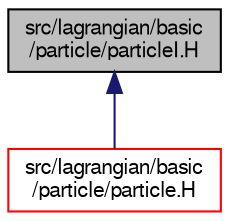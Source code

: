 digraph "src/lagrangian/basic/particle/particleI.H"
{
  bgcolor="transparent";
  edge [fontname="FreeSans",fontsize="10",labelfontname="FreeSans",labelfontsize="10"];
  node [fontname="FreeSans",fontsize="10",shape=record];
  Node256 [label="src/lagrangian/basic\l/particle/particleI.H",height=0.2,width=0.4,color="black", fillcolor="grey75", style="filled", fontcolor="black"];
  Node256 -> Node257 [dir="back",color="midnightblue",fontsize="10",style="solid",fontname="FreeSans"];
  Node257 [label="src/lagrangian/basic\l/particle/particle.H",height=0.2,width=0.4,color="red",URL="$a04889.html"];
}
